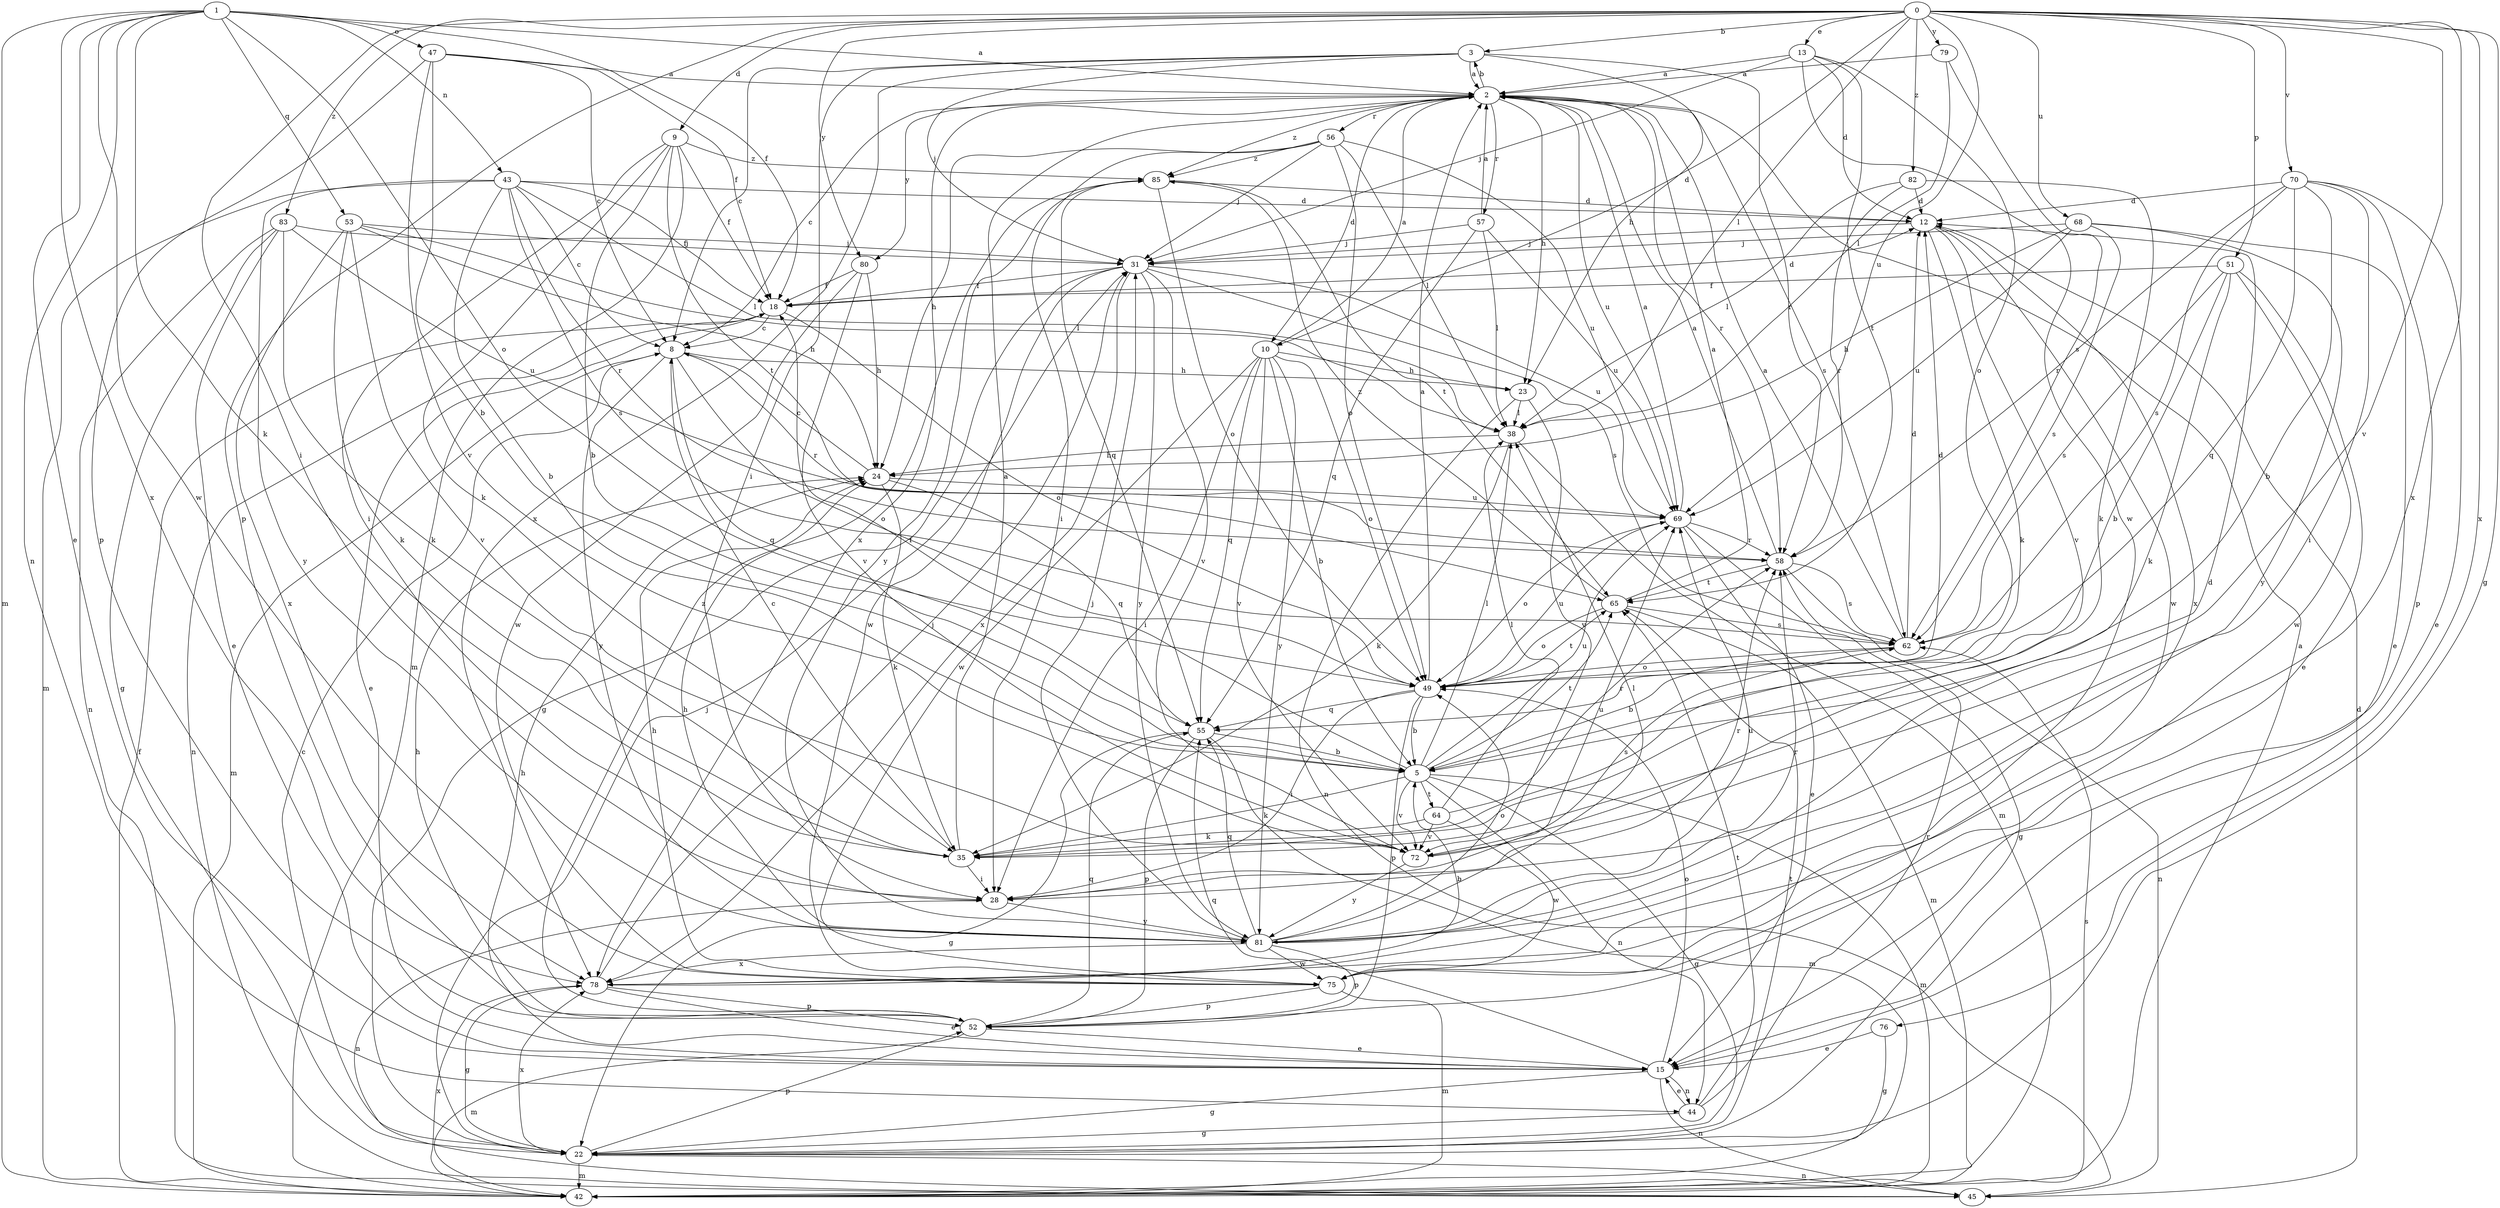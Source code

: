 strict digraph  {
0;
1;
2;
3;
5;
8;
9;
10;
12;
13;
15;
18;
22;
23;
24;
28;
31;
35;
38;
42;
43;
44;
45;
47;
49;
51;
52;
53;
55;
56;
57;
58;
62;
64;
65;
68;
69;
70;
72;
75;
76;
78;
79;
80;
81;
82;
83;
85;
0 -> 3  [label=b];
0 -> 9  [label=d];
0 -> 10  [label=d];
0 -> 13  [label=e];
0 -> 22  [label=g];
0 -> 28  [label=i];
0 -> 38  [label=l];
0 -> 51  [label=p];
0 -> 52  [label=p];
0 -> 68  [label=u];
0 -> 69  [label=u];
0 -> 70  [label=v];
0 -> 72  [label=v];
0 -> 76  [label=x];
0 -> 78  [label=x];
0 -> 79  [label=y];
0 -> 80  [label=y];
0 -> 82  [label=z];
0 -> 83  [label=z];
1 -> 2  [label=a];
1 -> 15  [label=e];
1 -> 18  [label=f];
1 -> 35  [label=k];
1 -> 42  [label=m];
1 -> 43  [label=n];
1 -> 44  [label=n];
1 -> 47  [label=o];
1 -> 49  [label=o];
1 -> 53  [label=q];
1 -> 75  [label=w];
1 -> 78  [label=x];
2 -> 3  [label=b];
2 -> 8  [label=c];
2 -> 10  [label=d];
2 -> 23  [label=h];
2 -> 56  [label=r];
2 -> 57  [label=r];
2 -> 58  [label=r];
2 -> 62  [label=s];
2 -> 69  [label=u];
2 -> 78  [label=x];
2 -> 80  [label=y];
2 -> 85  [label=z];
3 -> 2  [label=a];
3 -> 8  [label=c];
3 -> 23  [label=h];
3 -> 28  [label=i];
3 -> 31  [label=j];
3 -> 58  [label=r];
3 -> 78  [label=x];
5 -> 18  [label=f];
5 -> 22  [label=g];
5 -> 35  [label=k];
5 -> 38  [label=l];
5 -> 42  [label=m];
5 -> 44  [label=n];
5 -> 64  [label=t];
5 -> 65  [label=t];
5 -> 69  [label=u];
5 -> 72  [label=v];
8 -> 23  [label=h];
8 -> 42  [label=m];
8 -> 49  [label=o];
8 -> 55  [label=q];
8 -> 58  [label=r];
8 -> 81  [label=y];
9 -> 5  [label=b];
9 -> 18  [label=f];
9 -> 28  [label=i];
9 -> 35  [label=k];
9 -> 42  [label=m];
9 -> 65  [label=t];
9 -> 85  [label=z];
10 -> 2  [label=a];
10 -> 5  [label=b];
10 -> 23  [label=h];
10 -> 28  [label=i];
10 -> 49  [label=o];
10 -> 55  [label=q];
10 -> 72  [label=v];
10 -> 75  [label=w];
10 -> 81  [label=y];
12 -> 31  [label=j];
12 -> 35  [label=k];
12 -> 72  [label=v];
12 -> 75  [label=w];
12 -> 78  [label=x];
13 -> 2  [label=a];
13 -> 12  [label=d];
13 -> 31  [label=j];
13 -> 49  [label=o];
13 -> 65  [label=t];
13 -> 75  [label=w];
15 -> 22  [label=g];
15 -> 24  [label=h];
15 -> 44  [label=n];
15 -> 45  [label=n];
15 -> 49  [label=o];
15 -> 55  [label=q];
18 -> 8  [label=c];
18 -> 12  [label=d];
18 -> 15  [label=e];
18 -> 45  [label=n];
18 -> 49  [label=o];
22 -> 8  [label=c];
22 -> 31  [label=j];
22 -> 42  [label=m];
22 -> 45  [label=n];
22 -> 52  [label=p];
22 -> 65  [label=t];
22 -> 78  [label=x];
23 -> 38  [label=l];
23 -> 45  [label=n];
23 -> 72  [label=v];
24 -> 8  [label=c];
24 -> 35  [label=k];
24 -> 55  [label=q];
24 -> 69  [label=u];
28 -> 45  [label=n];
28 -> 58  [label=r];
28 -> 69  [label=u];
28 -> 81  [label=y];
31 -> 18  [label=f];
31 -> 22  [label=g];
31 -> 62  [label=s];
31 -> 69  [label=u];
31 -> 72  [label=v];
31 -> 75  [label=w];
31 -> 78  [label=x];
31 -> 81  [label=y];
35 -> 2  [label=a];
35 -> 8  [label=c];
35 -> 28  [label=i];
38 -> 24  [label=h];
38 -> 35  [label=k];
38 -> 42  [label=m];
42 -> 2  [label=a];
42 -> 18  [label=f];
42 -> 62  [label=s];
42 -> 78  [label=x];
43 -> 5  [label=b];
43 -> 8  [label=c];
43 -> 12  [label=d];
43 -> 18  [label=f];
43 -> 38  [label=l];
43 -> 42  [label=m];
43 -> 58  [label=r];
43 -> 62  [label=s];
43 -> 81  [label=y];
44 -> 15  [label=e];
44 -> 22  [label=g];
44 -> 58  [label=r];
44 -> 65  [label=t];
45 -> 12  [label=d];
47 -> 2  [label=a];
47 -> 5  [label=b];
47 -> 8  [label=c];
47 -> 18  [label=f];
47 -> 52  [label=p];
47 -> 72  [label=v];
49 -> 2  [label=a];
49 -> 5  [label=b];
49 -> 12  [label=d];
49 -> 28  [label=i];
49 -> 52  [label=p];
49 -> 55  [label=q];
49 -> 65  [label=t];
49 -> 69  [label=u];
51 -> 5  [label=b];
51 -> 15  [label=e];
51 -> 18  [label=f];
51 -> 35  [label=k];
51 -> 62  [label=s];
51 -> 75  [label=w];
52 -> 15  [label=e];
52 -> 24  [label=h];
52 -> 42  [label=m];
52 -> 55  [label=q];
52 -> 85  [label=z];
53 -> 24  [label=h];
53 -> 31  [label=j];
53 -> 35  [label=k];
53 -> 38  [label=l];
53 -> 72  [label=v];
53 -> 78  [label=x];
55 -> 5  [label=b];
55 -> 22  [label=g];
55 -> 42  [label=m];
55 -> 52  [label=p];
56 -> 24  [label=h];
56 -> 28  [label=i];
56 -> 31  [label=j];
56 -> 38  [label=l];
56 -> 49  [label=o];
56 -> 69  [label=u];
56 -> 85  [label=z];
57 -> 2  [label=a];
57 -> 31  [label=j];
57 -> 38  [label=l];
57 -> 55  [label=q];
57 -> 69  [label=u];
58 -> 2  [label=a];
58 -> 45  [label=n];
58 -> 62  [label=s];
58 -> 65  [label=t];
62 -> 2  [label=a];
62 -> 5  [label=b];
62 -> 12  [label=d];
62 -> 49  [label=o];
64 -> 35  [label=k];
64 -> 38  [label=l];
64 -> 58  [label=r];
64 -> 72  [label=v];
64 -> 75  [label=w];
65 -> 2  [label=a];
65 -> 42  [label=m];
65 -> 49  [label=o];
65 -> 62  [label=s];
65 -> 85  [label=z];
68 -> 15  [label=e];
68 -> 24  [label=h];
68 -> 31  [label=j];
68 -> 62  [label=s];
68 -> 69  [label=u];
68 -> 81  [label=y];
69 -> 2  [label=a];
69 -> 15  [label=e];
69 -> 22  [label=g];
69 -> 49  [label=o];
69 -> 58  [label=r];
70 -> 5  [label=b];
70 -> 12  [label=d];
70 -> 15  [label=e];
70 -> 28  [label=i];
70 -> 52  [label=p];
70 -> 55  [label=q];
70 -> 58  [label=r];
70 -> 62  [label=s];
72 -> 62  [label=s];
72 -> 81  [label=y];
75 -> 24  [label=h];
75 -> 42  [label=m];
75 -> 52  [label=p];
76 -> 15  [label=e];
76 -> 22  [label=g];
78 -> 5  [label=b];
78 -> 15  [label=e];
78 -> 22  [label=g];
78 -> 31  [label=j];
78 -> 52  [label=p];
79 -> 2  [label=a];
79 -> 38  [label=l];
79 -> 62  [label=s];
80 -> 18  [label=f];
80 -> 24  [label=h];
80 -> 72  [label=v];
80 -> 75  [label=w];
81 -> 12  [label=d];
81 -> 24  [label=h];
81 -> 31  [label=j];
81 -> 38  [label=l];
81 -> 49  [label=o];
81 -> 52  [label=p];
81 -> 55  [label=q];
81 -> 58  [label=r];
81 -> 69  [label=u];
81 -> 75  [label=w];
81 -> 78  [label=x];
82 -> 12  [label=d];
82 -> 35  [label=k];
82 -> 38  [label=l];
82 -> 58  [label=r];
83 -> 15  [label=e];
83 -> 22  [label=g];
83 -> 31  [label=j];
83 -> 35  [label=k];
83 -> 45  [label=n];
83 -> 69  [label=u];
85 -> 12  [label=d];
85 -> 49  [label=o];
85 -> 55  [label=q];
85 -> 65  [label=t];
85 -> 81  [label=y];
}
